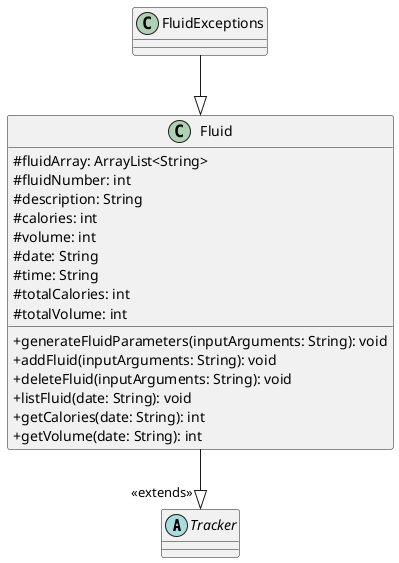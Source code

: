 @startuml
'https://plantuml.com/class-diagram
skinparam classAttributeIconSize 0

abstract class Tracker {
}

class Fluid {
    #fluidArray: ArrayList<String>
    #fluidNumber: int
    #description: String
    #calories: int
    #volume: int
    #date: String
    #time: String
    #totalCalories: int
    #totalVolume: int

  +generateFluidParameters(inputArguments: String): void
  +addFluid(inputArguments: String): void
  +deleteFluid(inputArguments: String): void
  +listFluid(date: String): void
  +getCalories(date: String): int
  +getVolume(date: String): int
}

class FluidExceptions {
}

FluidExceptions --|> Fluid
Fluid --|> "<<extends>>" Tracker

@enduml